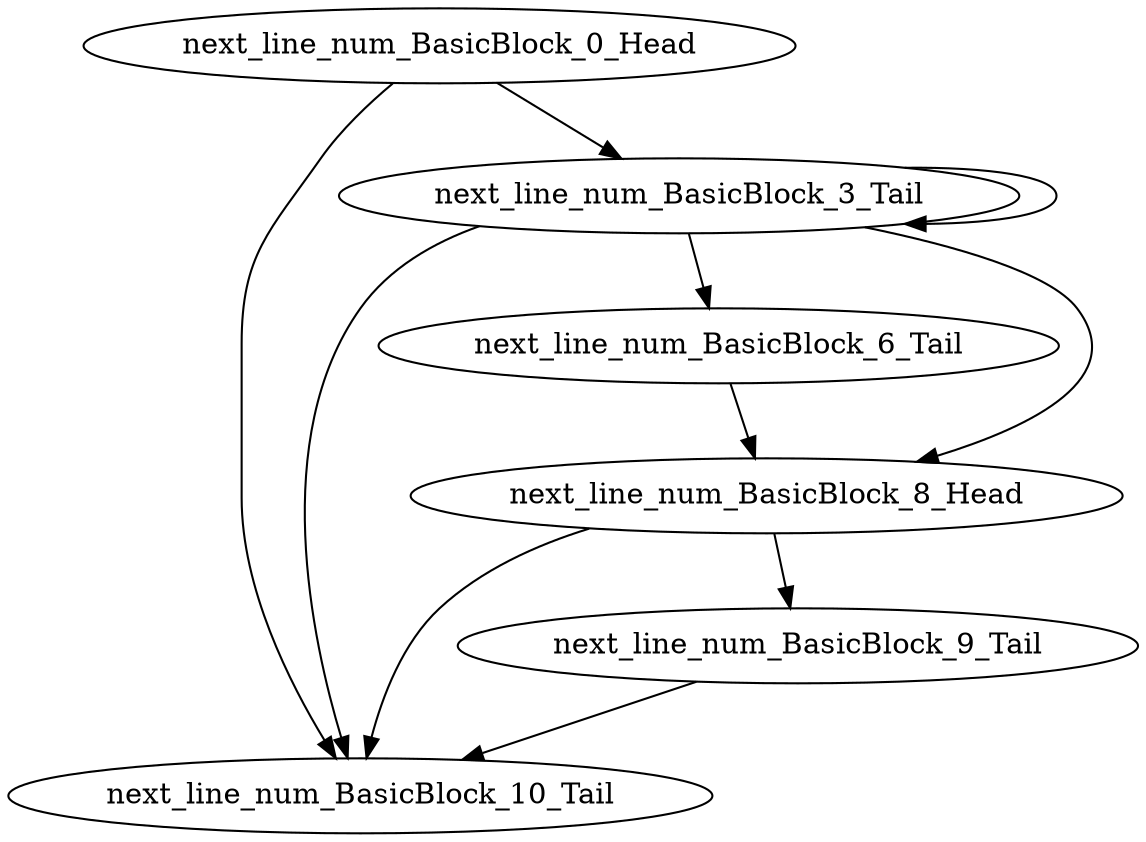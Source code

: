 digraph G {
    "next_line_num_BasicBlock_0_Head" -> "next_line_num_BasicBlock_10_Tail"
    "next_line_num_BasicBlock_0_Head" -> "next_line_num_BasicBlock_3_Tail"
    "next_line_num_BasicBlock_9_Tail" -> "next_line_num_BasicBlock_10_Tail"
    "next_line_num_BasicBlock_3_Tail" -> "next_line_num_BasicBlock_10_Tail"
    "next_line_num_BasicBlock_3_Tail" -> "next_line_num_BasicBlock_3_Tail"
    "next_line_num_BasicBlock_3_Tail" -> "next_line_num_BasicBlock_6_Tail"
    "next_line_num_BasicBlock_3_Tail" -> "next_line_num_BasicBlock_8_Head"
    "next_line_num_BasicBlock_6_Tail" -> "next_line_num_BasicBlock_8_Head"
    "next_line_num_BasicBlock_8_Head" -> "next_line_num_BasicBlock_10_Tail"
    "next_line_num_BasicBlock_8_Head" -> "next_line_num_BasicBlock_9_Tail"
}
